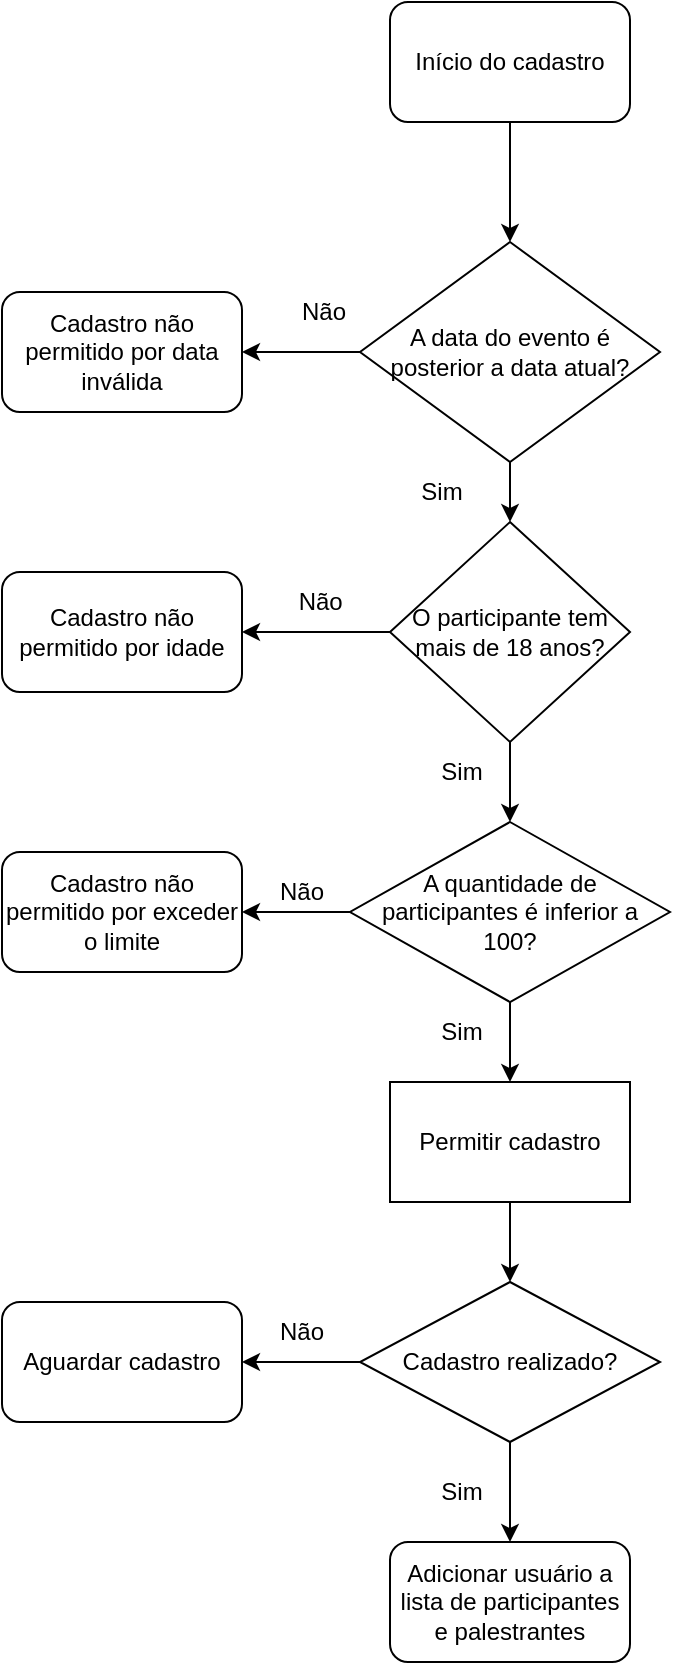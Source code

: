 <mxfile version="19.0.0" type="github">
  <diagram id="C5RBs43oDa-KdzZeNtuy" name="Page-1">
    <mxGraphModel dx="1381" dy="1974" grid="1" gridSize="10" guides="1" tooltips="1" connect="1" arrows="1" fold="1" page="1" pageScale="1" pageWidth="827" pageHeight="1169" background="none" math="0" shadow="0">
      <root>
        <mxCell id="WIyWlLk6GJQsqaUBKTNV-0" />
        <mxCell id="WIyWlLk6GJQsqaUBKTNV-1" parent="WIyWlLk6GJQsqaUBKTNV-0" />
        <mxCell id="CorlOHuww0UGS4W2-4X7-28" value="" style="edgeStyle=orthogonalEdgeStyle;rounded=0;orthogonalLoop=1;jettySize=auto;html=1;" edge="1" parent="WIyWlLk6GJQsqaUBKTNV-1" source="CorlOHuww0UGS4W2-4X7-0" target="CorlOHuww0UGS4W2-4X7-27">
          <mxGeometry relative="1" as="geometry" />
        </mxCell>
        <mxCell id="CorlOHuww0UGS4W2-4X7-0" value="Início do cadastro" style="rounded=1;whiteSpace=wrap;html=1;" vertex="1" parent="WIyWlLk6GJQsqaUBKTNV-1">
          <mxGeometry x="354" y="-160" width="120" height="60" as="geometry" />
        </mxCell>
        <mxCell id="CorlOHuww0UGS4W2-4X7-1" value="O participante tem mais de 18 anos?" style="rhombus;whiteSpace=wrap;html=1;" vertex="1" parent="WIyWlLk6GJQsqaUBKTNV-1">
          <mxGeometry x="354" y="100" width="120" height="110" as="geometry" />
        </mxCell>
        <mxCell id="CorlOHuww0UGS4W2-4X7-3" value="" style="endArrow=classic;html=1;rounded=0;exitX=0;exitY=0.5;exitDx=0;exitDy=0;" edge="1" parent="WIyWlLk6GJQsqaUBKTNV-1" source="CorlOHuww0UGS4W2-4X7-1" target="CorlOHuww0UGS4W2-4X7-4">
          <mxGeometry width="50" height="50" relative="1" as="geometry">
            <mxPoint x="390" y="240" as="sourcePoint" />
            <mxPoint x="290" y="155" as="targetPoint" />
          </mxGeometry>
        </mxCell>
        <mxCell id="CorlOHuww0UGS4W2-4X7-4" value="Cadastro não permitido por idade" style="rounded=1;whiteSpace=wrap;html=1;" vertex="1" parent="WIyWlLk6GJQsqaUBKTNV-1">
          <mxGeometry x="160" y="125" width="120" height="60" as="geometry" />
        </mxCell>
        <mxCell id="CorlOHuww0UGS4W2-4X7-5" value="Não&amp;nbsp;" style="text;html=1;strokeColor=none;fillColor=none;align=center;verticalAlign=middle;whiteSpace=wrap;rounded=0;" vertex="1" parent="WIyWlLk6GJQsqaUBKTNV-1">
          <mxGeometry x="291" y="125" width="60" height="30" as="geometry" />
        </mxCell>
        <mxCell id="CorlOHuww0UGS4W2-4X7-6" value="" style="endArrow=classic;html=1;rounded=0;exitX=0.5;exitY=1;exitDx=0;exitDy=0;" edge="1" parent="WIyWlLk6GJQsqaUBKTNV-1" source="CorlOHuww0UGS4W2-4X7-1" target="CorlOHuww0UGS4W2-4X7-7">
          <mxGeometry width="50" height="50" relative="1" as="geometry">
            <mxPoint x="390" y="300" as="sourcePoint" />
            <mxPoint x="414" y="260" as="targetPoint" />
          </mxGeometry>
        </mxCell>
        <mxCell id="CorlOHuww0UGS4W2-4X7-7" value="A quantidade de participantes é inferior a 100?" style="rhombus;whiteSpace=wrap;html=1;" vertex="1" parent="WIyWlLk6GJQsqaUBKTNV-1">
          <mxGeometry x="334" y="250" width="160" height="90" as="geometry" />
        </mxCell>
        <mxCell id="CorlOHuww0UGS4W2-4X7-8" value="Cadastro não permitido por exceder o limite" style="rounded=1;whiteSpace=wrap;html=1;" vertex="1" parent="WIyWlLk6GJQsqaUBKTNV-1">
          <mxGeometry x="160" y="265" width="120" height="60" as="geometry" />
        </mxCell>
        <mxCell id="CorlOHuww0UGS4W2-4X7-9" value="" style="endArrow=classic;html=1;rounded=0;entryX=1;entryY=0.5;entryDx=0;entryDy=0;exitX=0;exitY=0.5;exitDx=0;exitDy=0;" edge="1" parent="WIyWlLk6GJQsqaUBKTNV-1" source="CorlOHuww0UGS4W2-4X7-7" target="CorlOHuww0UGS4W2-4X7-8">
          <mxGeometry width="50" height="50" relative="1" as="geometry">
            <mxPoint x="390" y="290" as="sourcePoint" />
            <mxPoint x="440" y="240" as="targetPoint" />
          </mxGeometry>
        </mxCell>
        <mxCell id="CorlOHuww0UGS4W2-4X7-10" value="Não" style="text;html=1;strokeColor=none;fillColor=none;align=center;verticalAlign=middle;whiteSpace=wrap;rounded=0;" vertex="1" parent="WIyWlLk6GJQsqaUBKTNV-1">
          <mxGeometry x="280" y="270" width="60" height="30" as="geometry" />
        </mxCell>
        <mxCell id="CorlOHuww0UGS4W2-4X7-11" value="Sim" style="text;html=1;strokeColor=none;fillColor=none;align=center;verticalAlign=middle;whiteSpace=wrap;rounded=0;" vertex="1" parent="WIyWlLk6GJQsqaUBKTNV-1">
          <mxGeometry x="360" y="210" width="60" height="30" as="geometry" />
        </mxCell>
        <mxCell id="CorlOHuww0UGS4W2-4X7-12" value="" style="endArrow=classic;html=1;rounded=0;exitX=0.5;exitY=1;exitDx=0;exitDy=0;" edge="1" parent="WIyWlLk6GJQsqaUBKTNV-1" source="CorlOHuww0UGS4W2-4X7-7" target="CorlOHuww0UGS4W2-4X7-13">
          <mxGeometry width="50" height="50" relative="1" as="geometry">
            <mxPoint x="390" y="430" as="sourcePoint" />
            <mxPoint x="414" y="400" as="targetPoint" />
          </mxGeometry>
        </mxCell>
        <mxCell id="CorlOHuww0UGS4W2-4X7-13" value="Permitir cadastro" style="rounded=0;whiteSpace=wrap;html=1;" vertex="1" parent="WIyWlLk6GJQsqaUBKTNV-1">
          <mxGeometry x="354" y="380" width="120" height="60" as="geometry" />
        </mxCell>
        <mxCell id="CorlOHuww0UGS4W2-4X7-14" value="Sim" style="text;html=1;strokeColor=none;fillColor=none;align=center;verticalAlign=middle;whiteSpace=wrap;rounded=0;" vertex="1" parent="WIyWlLk6GJQsqaUBKTNV-1">
          <mxGeometry x="360" y="340" width="60" height="30" as="geometry" />
        </mxCell>
        <mxCell id="CorlOHuww0UGS4W2-4X7-22" value="" style="edgeStyle=orthogonalEdgeStyle;rounded=0;orthogonalLoop=1;jettySize=auto;html=1;" edge="1" parent="WIyWlLk6GJQsqaUBKTNV-1" source="CorlOHuww0UGS4W2-4X7-15" target="CorlOHuww0UGS4W2-4X7-18">
          <mxGeometry relative="1" as="geometry" />
        </mxCell>
        <mxCell id="CorlOHuww0UGS4W2-4X7-25" value="" style="edgeStyle=orthogonalEdgeStyle;rounded=0;orthogonalLoop=1;jettySize=auto;html=1;" edge="1" parent="WIyWlLk6GJQsqaUBKTNV-1" source="CorlOHuww0UGS4W2-4X7-15" target="CorlOHuww0UGS4W2-4X7-24">
          <mxGeometry relative="1" as="geometry" />
        </mxCell>
        <mxCell id="CorlOHuww0UGS4W2-4X7-15" value="Cadastro realizado?" style="rhombus;whiteSpace=wrap;html=1;" vertex="1" parent="WIyWlLk6GJQsqaUBKTNV-1">
          <mxGeometry x="339" y="480" width="150" height="80" as="geometry" />
        </mxCell>
        <mxCell id="CorlOHuww0UGS4W2-4X7-16" value="" style="endArrow=classic;html=1;rounded=0;entryX=0.5;entryY=0;entryDx=0;entryDy=0;exitX=0.5;exitY=1;exitDx=0;exitDy=0;" edge="1" parent="WIyWlLk6GJQsqaUBKTNV-1" source="CorlOHuww0UGS4W2-4X7-13" target="CorlOHuww0UGS4W2-4X7-15">
          <mxGeometry width="50" height="50" relative="1" as="geometry">
            <mxPoint x="390" y="430" as="sourcePoint" />
            <mxPoint x="440" y="380" as="targetPoint" />
          </mxGeometry>
        </mxCell>
        <mxCell id="CorlOHuww0UGS4W2-4X7-18" value="Aguardar cadastro" style="rounded=1;whiteSpace=wrap;html=1;" vertex="1" parent="WIyWlLk6GJQsqaUBKTNV-1">
          <mxGeometry x="160" y="490" width="120" height="60" as="geometry" />
        </mxCell>
        <mxCell id="CorlOHuww0UGS4W2-4X7-23" value="Não" style="text;html=1;strokeColor=none;fillColor=none;align=center;verticalAlign=middle;whiteSpace=wrap;rounded=0;" vertex="1" parent="WIyWlLk6GJQsqaUBKTNV-1">
          <mxGeometry x="280" y="490" width="60" height="30" as="geometry" />
        </mxCell>
        <mxCell id="CorlOHuww0UGS4W2-4X7-24" value="Adicionar usuário a lista de participantes e palestrantes" style="rounded=1;whiteSpace=wrap;html=1;" vertex="1" parent="WIyWlLk6GJQsqaUBKTNV-1">
          <mxGeometry x="354" y="610" width="120" height="60" as="geometry" />
        </mxCell>
        <mxCell id="CorlOHuww0UGS4W2-4X7-26" value="Sim" style="text;html=1;strokeColor=none;fillColor=none;align=center;verticalAlign=middle;whiteSpace=wrap;rounded=0;" vertex="1" parent="WIyWlLk6GJQsqaUBKTNV-1">
          <mxGeometry x="360" y="569.5" width="60" height="30" as="geometry" />
        </mxCell>
        <mxCell id="CorlOHuww0UGS4W2-4X7-30" value="" style="edgeStyle=orthogonalEdgeStyle;rounded=0;orthogonalLoop=1;jettySize=auto;html=1;" edge="1" parent="WIyWlLk6GJQsqaUBKTNV-1" source="CorlOHuww0UGS4W2-4X7-27" target="CorlOHuww0UGS4W2-4X7-29">
          <mxGeometry relative="1" as="geometry" />
        </mxCell>
        <mxCell id="CorlOHuww0UGS4W2-4X7-31" value="" style="edgeStyle=orthogonalEdgeStyle;rounded=0;orthogonalLoop=1;jettySize=auto;html=1;" edge="1" parent="WIyWlLk6GJQsqaUBKTNV-1" source="CorlOHuww0UGS4W2-4X7-27" target="CorlOHuww0UGS4W2-4X7-1">
          <mxGeometry relative="1" as="geometry" />
        </mxCell>
        <mxCell id="CorlOHuww0UGS4W2-4X7-27" value="A data do evento é posterior a data atual?" style="rhombus;whiteSpace=wrap;html=1;" vertex="1" parent="WIyWlLk6GJQsqaUBKTNV-1">
          <mxGeometry x="339" y="-40" width="150" height="110" as="geometry" />
        </mxCell>
        <mxCell id="CorlOHuww0UGS4W2-4X7-29" value="Cadastro não permitido por data inválida" style="rounded=1;whiteSpace=wrap;html=1;" vertex="1" parent="WIyWlLk6GJQsqaUBKTNV-1">
          <mxGeometry x="160" y="-15" width="120" height="60" as="geometry" />
        </mxCell>
        <mxCell id="CorlOHuww0UGS4W2-4X7-32" value="Não" style="text;html=1;strokeColor=none;fillColor=none;align=center;verticalAlign=middle;whiteSpace=wrap;rounded=0;" vertex="1" parent="WIyWlLk6GJQsqaUBKTNV-1">
          <mxGeometry x="291" y="-20" width="60" height="30" as="geometry" />
        </mxCell>
        <mxCell id="CorlOHuww0UGS4W2-4X7-33" value="Sim" style="text;html=1;strokeColor=none;fillColor=none;align=center;verticalAlign=middle;whiteSpace=wrap;rounded=0;" vertex="1" parent="WIyWlLk6GJQsqaUBKTNV-1">
          <mxGeometry x="350" y="70" width="60" height="30" as="geometry" />
        </mxCell>
      </root>
    </mxGraphModel>
  </diagram>
</mxfile>

